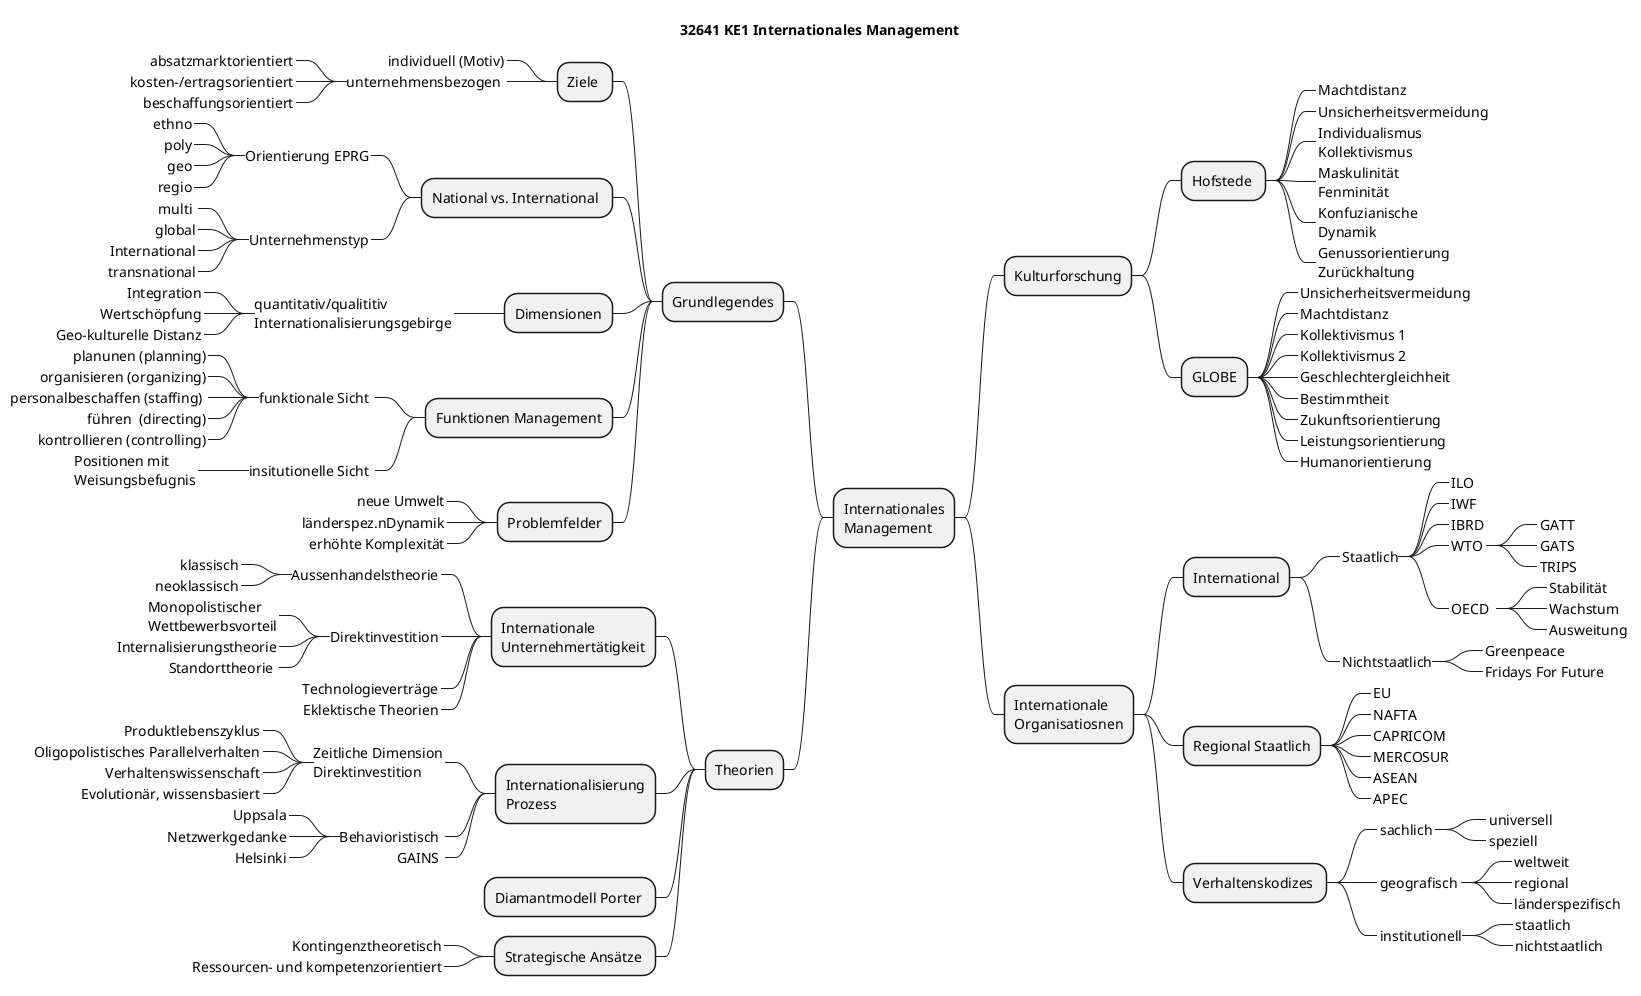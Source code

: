@startmindmap
title 32641 KE1 Internationales Management

+ Internationales\nManagement
++ Kulturforschung
+++ Hofstede 
++++_ Machtdistanz
++++_ Unsicherheitsvermeidung
++++_ Individualismus\nKollektivismus
++++_ Maskulinität\nFenminität
++++_ Konfuzianische\nDynamik
++++_ Genussorientierung\nZurückhaltung
+++ GLOBE
++++_ Unsicherheitsvermeidung
++++_ Machtdistanz
++++_ Kollektivismus 1
++++_ Kollektivismus 2
++++_ Geschlechtergleichheit
++++_ Bestimmtheit
++++_ Zukunftsorientierung
++++_ Leistungsorientierung
++++_ Humanorientierung
++ Internationale\nOrganisatiosnen
+++ International
++++_ Staatlich
+++++_ ILO 
+++++_ IWF 
+++++_ IBRD 
+++++_ WTO 
++++++_ GATT 
++++++_ GATS  
++++++_ TRIPS 
+++++_ OECD  
++++++_ Stabilität 
++++++_ Wachstum 
++++++_ Ausweitung 
++++_ Nichtstaatlich
+++++_ Greenpeace
+++++_ Fridays For Future 
+++ Regional Staatlich
++++_ EU 
++++_ NAFTA 
++++_ CAPRICOM 
++++_ MERCOSUR
++++_ ASEAN 
++++_ APEC
+++ Verhaltenskodizes 
++++_ sachlich 
+++++_ universell
+++++_ speziell

++++_ geografisch 
+++++_ weltweit
+++++_ regional
+++++_ länderspezifisch

++++_ institutionell
+++++_ staatlich 
+++++_ nichtstaatlich


-- Grundlegendes
--- Ziele 
----_ individuell (Motiv)
----_ unternehmensbezogen 
-----_ absatzmarktorientiert
-----_ kosten-/ertragsorientiert
-----_ beschaffungsorientiert
--- National vs. International 
----_ Orientierung EPRG
-----_ ethno
-----_ poly
-----_ geo
-----_ regio
----_ Unternehmenstyp
-----_ multi 
-----_ global
-----_ International
-----_ transnational
--- Dimensionen
----_ quantitativ/qualititiv\nInternationalisierungsgebirge
-----_ Integration
-----_ Wertschöpfung
-----_ Geo-kulturelle Distanz
--- Funktionen Management
----_ funktionale Sicht 
-----_ planunen (planning)
-----_ organisieren (organizing)
-----_ personalbeschaffen (staffing) 
-----_ führen  (directing)
-----_ kontrollieren (controlling)
----_ insitutionelle Sicht 
-----_ Positionen mit\nWeisungsbefugnis
--- Problemfelder
----_ neue Umwelt
----_ länderspez.nDynamik
----_ erhöhte Komplexität
-- Theorien
--- Internationale\nUnternehmertätigkeit
----_ Aussenhandelstheorie
-----_ klassisch
-----_ neoklassisch
----_ Direktinvestition
-----_ Monopolistischer\nWettbewerbsvorteil
-----_ Internalisierungstheorie
-----_ Standorttheorie 
----_ Technologieverträge
----_ Eklektische Theorien
--- Internationalisierung\nProzess 
----_ Zeitliche Dimension\nDirektinvestition 
-----_ Produktlebenszyklus
-----_ Oligopolistisches Parallelverhalten
-----_ Verhaltenswissenschaft
-----_ Evolutionär, wissensbasiert
----_ Behavioristisch 
-----_ Uppsala
-----_ Netzwerkgedanke
-----_ Helsinki
----_ GAINS 
--- Diamantmodell Porter 
--- Strategische Ansätze 
----_ Kontingenztheoretisch
----_ Ressourcen- und kompetenzorientiert

@endmindmap
